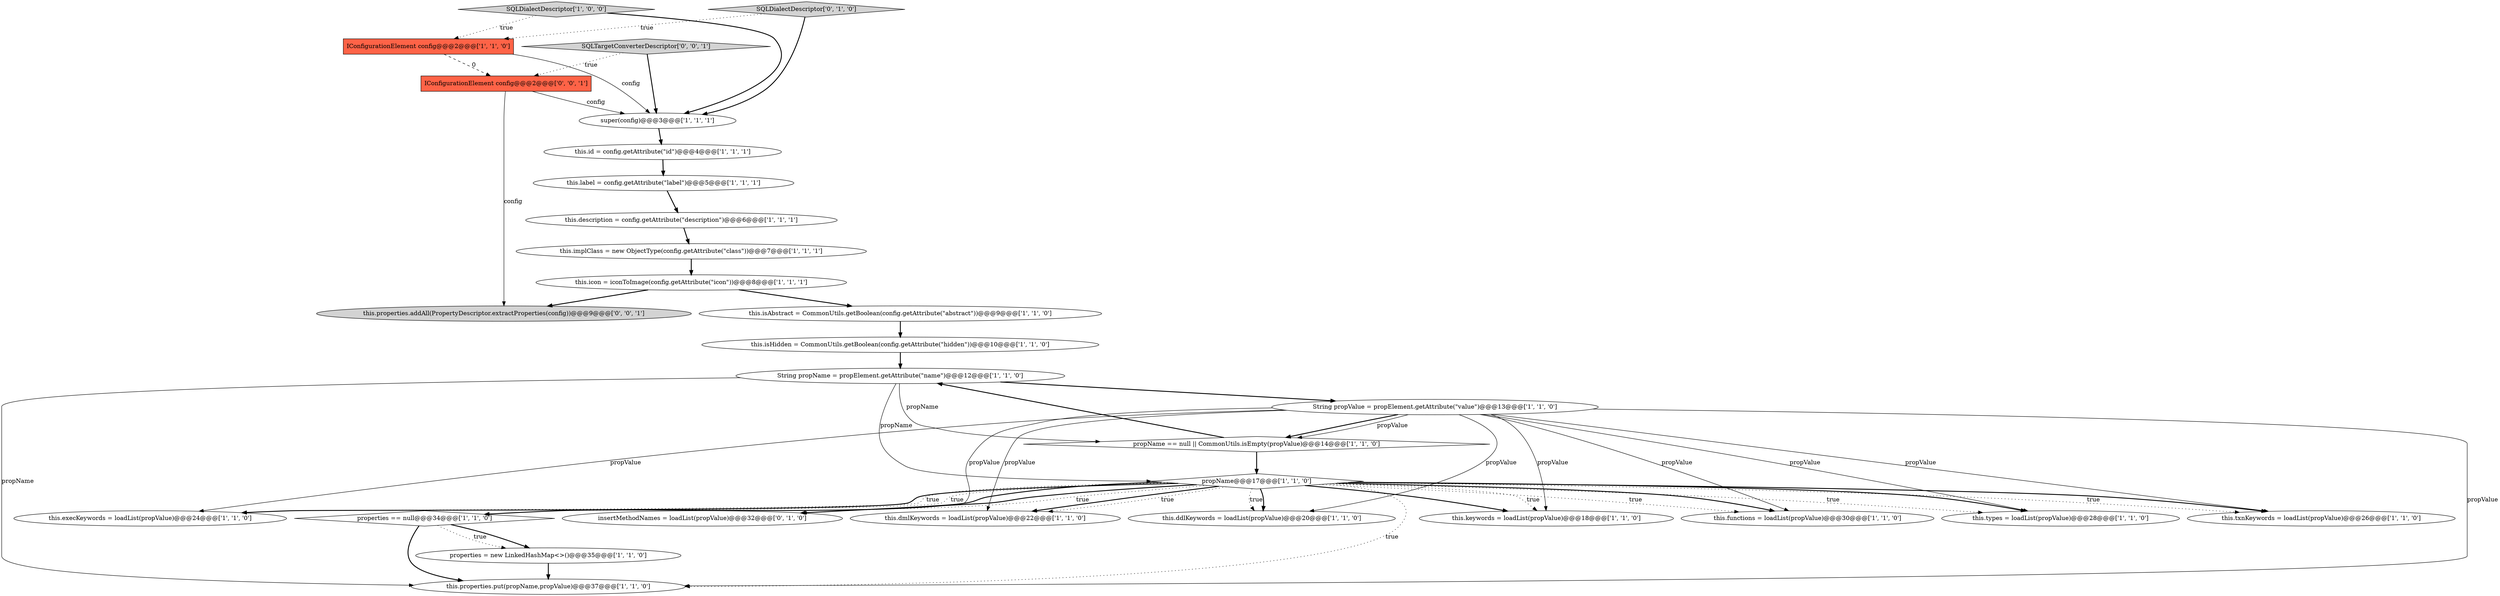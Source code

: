 digraph {
27 [style = filled, label = "SQLTargetConverterDescriptor['0', '0', '1']", fillcolor = lightgray, shape = diamond image = "AAA0AAABBB3BBB"];
14 [style = filled, label = "this.properties.put(propName,propValue)@@@37@@@['1', '1', '0']", fillcolor = white, shape = ellipse image = "AAA0AAABBB1BBB"];
2 [style = filled, label = "this.execKeywords = loadList(propValue)@@@24@@@['1', '1', '0']", fillcolor = white, shape = ellipse image = "AAA0AAABBB1BBB"];
20 [style = filled, label = "properties == null@@@34@@@['1', '1', '0']", fillcolor = white, shape = diamond image = "AAA0AAABBB1BBB"];
1 [style = filled, label = "String propValue = propElement.getAttribute(\"value\")@@@13@@@['1', '1', '0']", fillcolor = white, shape = ellipse image = "AAA0AAABBB1BBB"];
10 [style = filled, label = "IConfigurationElement config@@@2@@@['1', '1', '0']", fillcolor = tomato, shape = box image = "AAA0AAABBB1BBB"];
15 [style = filled, label = "super(config)@@@3@@@['1', '1', '1']", fillcolor = white, shape = ellipse image = "AAA0AAABBB1BBB"];
23 [style = filled, label = "this.id = config.getAttribute(\"id\")@@@4@@@['1', '1', '1']", fillcolor = white, shape = ellipse image = "AAA0AAABBB1BBB"];
5 [style = filled, label = "propName == null || CommonUtils.isEmpty(propValue)@@@14@@@['1', '1', '0']", fillcolor = white, shape = diamond image = "AAA0AAABBB1BBB"];
4 [style = filled, label = "this.implClass = new ObjectType(config.getAttribute(\"class\"))@@@7@@@['1', '1', '1']", fillcolor = white, shape = ellipse image = "AAA0AAABBB1BBB"];
9 [style = filled, label = "this.label = config.getAttribute(\"label\")@@@5@@@['1', '1', '1']", fillcolor = white, shape = ellipse image = "AAA0AAABBB1BBB"];
22 [style = filled, label = "this.types = loadList(propValue)@@@28@@@['1', '1', '0']", fillcolor = white, shape = ellipse image = "AAA0AAABBB1BBB"];
24 [style = filled, label = "insertMethodNames = loadList(propValue)@@@32@@@['0', '1', '0']", fillcolor = white, shape = ellipse image = "AAA1AAABBB2BBB"];
11 [style = filled, label = "this.ddlKeywords = loadList(propValue)@@@20@@@['1', '1', '0']", fillcolor = white, shape = ellipse image = "AAA0AAABBB1BBB"];
0 [style = filled, label = "String propName = propElement.getAttribute(\"name\")@@@12@@@['1', '1', '0']", fillcolor = white, shape = ellipse image = "AAA0AAABBB1BBB"];
12 [style = filled, label = "this.isAbstract = CommonUtils.getBoolean(config.getAttribute(\"abstract\"))@@@9@@@['1', '1', '0']", fillcolor = white, shape = ellipse image = "AAA0AAABBB1BBB"];
16 [style = filled, label = "this.keywords = loadList(propValue)@@@18@@@['1', '1', '0']", fillcolor = white, shape = ellipse image = "AAA0AAABBB1BBB"];
21 [style = filled, label = "properties = new LinkedHashMap<>()@@@35@@@['1', '1', '0']", fillcolor = white, shape = ellipse image = "AAA0AAABBB1BBB"];
13 [style = filled, label = "this.functions = loadList(propValue)@@@30@@@['1', '1', '0']", fillcolor = white, shape = ellipse image = "AAA0AAABBB1BBB"];
19 [style = filled, label = "SQLDialectDescriptor['1', '0', '0']", fillcolor = lightgray, shape = diamond image = "AAA0AAABBB1BBB"];
7 [style = filled, label = "this.txnKeywords = loadList(propValue)@@@26@@@['1', '1', '0']", fillcolor = white, shape = ellipse image = "AAA0AAABBB1BBB"];
28 [style = filled, label = "this.properties.addAll(PropertyDescriptor.extractProperties(config))@@@9@@@['0', '0', '1']", fillcolor = lightgray, shape = ellipse image = "AAA0AAABBB3BBB"];
18 [style = filled, label = "this.isHidden = CommonUtils.getBoolean(config.getAttribute(\"hidden\"))@@@10@@@['1', '1', '0']", fillcolor = white, shape = ellipse image = "AAA0AAABBB1BBB"];
25 [style = filled, label = "SQLDialectDescriptor['0', '1', '0']", fillcolor = lightgray, shape = diamond image = "AAA0AAABBB2BBB"];
8 [style = filled, label = "this.icon = iconToImage(config.getAttribute(\"icon\"))@@@8@@@['1', '1', '1']", fillcolor = white, shape = ellipse image = "AAA0AAABBB1BBB"];
6 [style = filled, label = "propName@@@17@@@['1', '1', '0']", fillcolor = white, shape = diamond image = "AAA0AAABBB1BBB"];
26 [style = filled, label = "IConfigurationElement config@@@2@@@['0', '0', '1']", fillcolor = tomato, shape = box image = "AAA0AAABBB3BBB"];
17 [style = filled, label = "this.dmlKeywords = loadList(propValue)@@@22@@@['1', '1', '0']", fillcolor = white, shape = ellipse image = "AAA0AAABBB1BBB"];
3 [style = filled, label = "this.description = config.getAttribute(\"description\")@@@6@@@['1', '1', '1']", fillcolor = white, shape = ellipse image = "AAA0AAABBB1BBB"];
23->9 [style = bold, label=""];
6->16 [style = dotted, label="true"];
6->11 [style = dotted, label="true"];
21->14 [style = bold, label=""];
0->14 [style = solid, label="propName"];
0->5 [style = solid, label="propName"];
10->15 [style = solid, label="config"];
1->16 [style = solid, label="propValue"];
0->6 [style = solid, label="propName"];
1->17 [style = solid, label="propValue"];
8->12 [style = bold, label=""];
26->15 [style = solid, label="config"];
6->7 [style = dotted, label="true"];
20->21 [style = dotted, label="true"];
6->11 [style = bold, label=""];
15->23 [style = bold, label=""];
9->3 [style = bold, label=""];
19->15 [style = bold, label=""];
6->13 [style = bold, label=""];
6->17 [style = bold, label=""];
1->11 [style = solid, label="propValue"];
4->8 [style = bold, label=""];
6->24 [style = bold, label=""];
27->15 [style = bold, label=""];
6->14 [style = dotted, label="true"];
6->22 [style = bold, label=""];
6->20 [style = bold, label=""];
19->10 [style = dotted, label="true"];
25->10 [style = dotted, label="true"];
27->26 [style = dotted, label="true"];
0->1 [style = bold, label=""];
6->17 [style = dotted, label="true"];
6->2 [style = bold, label=""];
6->16 [style = bold, label=""];
6->13 [style = dotted, label="true"];
20->21 [style = bold, label=""];
1->2 [style = solid, label="propValue"];
5->0 [style = bold, label=""];
6->22 [style = dotted, label="true"];
6->24 [style = dotted, label="true"];
8->28 [style = bold, label=""];
12->18 [style = bold, label=""];
1->5 [style = bold, label=""];
26->28 [style = solid, label="config"];
1->24 [style = solid, label="propValue"];
10->26 [style = dashed, label="0"];
1->13 [style = solid, label="propValue"];
1->14 [style = solid, label="propValue"];
6->2 [style = dotted, label="true"];
6->7 [style = bold, label=""];
6->20 [style = dotted, label="true"];
20->14 [style = bold, label=""];
1->7 [style = solid, label="propValue"];
3->4 [style = bold, label=""];
25->15 [style = bold, label=""];
5->6 [style = bold, label=""];
1->5 [style = solid, label="propValue"];
18->0 [style = bold, label=""];
1->22 [style = solid, label="propValue"];
}
